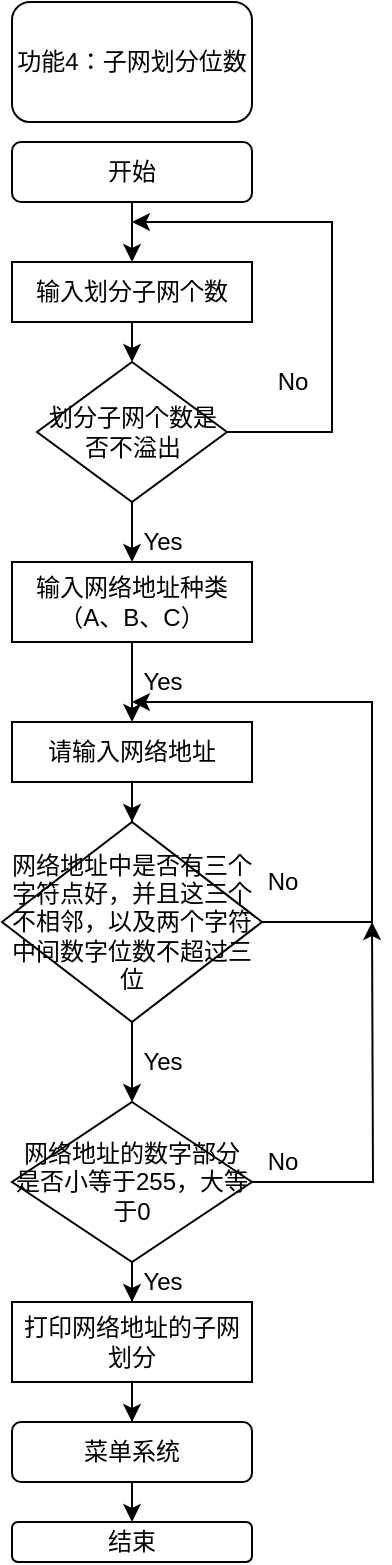 <mxfile version="12.6.5" type="device"><diagram id="C5RBs43oDa-KdzZeNtuy" name="Page-1"><mxGraphModel dx="1463" dy="846" grid="1" gridSize="10" guides="1" tooltips="1" connect="1" arrows="1" fold="1" page="1" pageScale="1" pageWidth="827" pageHeight="1169" math="0" shadow="0"><root><mxCell id="WIyWlLk6GJQsqaUBKTNV-0"/><mxCell id="WIyWlLk6GJQsqaUBKTNV-1" parent="WIyWlLk6GJQsqaUBKTNV-0"/><mxCell id="2e0NPMBcZZqRlCANjOSO-3" style="edgeStyle=orthogonalEdgeStyle;rounded=0;orthogonalLoop=1;jettySize=auto;html=1;entryX=0.5;entryY=0;entryDx=0;entryDy=0;" parent="WIyWlLk6GJQsqaUBKTNV-1" source="WIyWlLk6GJQsqaUBKTNV-3" target="2e0NPMBcZZqRlCANjOSO-2" edge="1"><mxGeometry relative="1" as="geometry"/></mxCell><mxCell id="WIyWlLk6GJQsqaUBKTNV-3" value="开始" style="rounded=1;whiteSpace=wrap;html=1;fontSize=12;glass=0;strokeWidth=1;shadow=0;" parent="WIyWlLk6GJQsqaUBKTNV-1" vertex="1"><mxGeometry x="160" y="100" width="120" height="30" as="geometry"/></mxCell><mxCell id="2e0NPMBcZZqRlCANjOSO-1" value="功能4：子网划分位数" style="rounded=1;whiteSpace=wrap;html=1;" parent="WIyWlLk6GJQsqaUBKTNV-1" vertex="1"><mxGeometry x="160" y="30" width="120" height="60" as="geometry"/></mxCell><mxCell id="VKmH78sDlBognURBvEhr-0" style="edgeStyle=orthogonalEdgeStyle;rounded=0;orthogonalLoop=1;jettySize=auto;html=1;exitX=0.5;exitY=1;exitDx=0;exitDy=0;entryX=0.5;entryY=0;entryDx=0;entryDy=0;fontSize=12;" edge="1" parent="WIyWlLk6GJQsqaUBKTNV-1" source="2e0NPMBcZZqRlCANjOSO-2" target="2e0NPMBcZZqRlCANjOSO-6"><mxGeometry relative="1" as="geometry"/></mxCell><mxCell id="2e0NPMBcZZqRlCANjOSO-2" value="输入划分子网个数" style="rounded=0;whiteSpace=wrap;html=1;" parent="WIyWlLk6GJQsqaUBKTNV-1" vertex="1"><mxGeometry x="160" y="160" width="120" height="30" as="geometry"/></mxCell><mxCell id="2e0NPMBcZZqRlCANjOSO-7" style="edgeStyle=orthogonalEdgeStyle;rounded=0;orthogonalLoop=1;jettySize=auto;html=1;exitX=1;exitY=0.5;exitDx=0;exitDy=0;" parent="WIyWlLk6GJQsqaUBKTNV-1" source="2e0NPMBcZZqRlCANjOSO-6" edge="1"><mxGeometry relative="1" as="geometry"><mxPoint x="220" y="140" as="targetPoint"/><Array as="points"><mxPoint x="320" y="245"/><mxPoint x="320" y="140"/></Array></mxGeometry></mxCell><mxCell id="VKmH78sDlBognURBvEhr-3" style="edgeStyle=orthogonalEdgeStyle;rounded=0;orthogonalLoop=1;jettySize=auto;html=1;exitX=0.5;exitY=1;exitDx=0;exitDy=0;entryX=0.5;entryY=0;entryDx=0;entryDy=0;fontSize=12;" edge="1" parent="WIyWlLk6GJQsqaUBKTNV-1" source="2e0NPMBcZZqRlCANjOSO-6" target="2e0NPMBcZZqRlCANjOSO-11"><mxGeometry relative="1" as="geometry"/></mxCell><mxCell id="2e0NPMBcZZqRlCANjOSO-6" value="划分子网个数是否不溢出" style="rhombus;whiteSpace=wrap;html=1;" parent="WIyWlLk6GJQsqaUBKTNV-1" vertex="1"><mxGeometry x="172.5" y="210" width="95" height="70" as="geometry"/></mxCell><mxCell id="2e0NPMBcZZqRlCANjOSO-8" value="No" style="text;html=1;align=center;verticalAlign=middle;resizable=0;points=[];autosize=1;" parent="WIyWlLk6GJQsqaUBKTNV-1" vertex="1"><mxGeometry x="285" y="210" width="30" height="20" as="geometry"/></mxCell><mxCell id="2e0NPMBcZZqRlCANjOSO-10" value="Yes" style="text;html=1;align=center;verticalAlign=middle;resizable=0;points=[];autosize=1;" parent="WIyWlLk6GJQsqaUBKTNV-1" vertex="1"><mxGeometry x="220" y="360" width="30" height="20" as="geometry"/></mxCell><mxCell id="2e0NPMBcZZqRlCANjOSO-12" style="edgeStyle=orthogonalEdgeStyle;rounded=0;orthogonalLoop=1;jettySize=auto;html=1;exitX=0.5;exitY=1;exitDx=0;exitDy=0;" parent="WIyWlLk6GJQsqaUBKTNV-1" source="2e0NPMBcZZqRlCANjOSO-11" target="2e0NPMBcZZqRlCANjOSO-13" edge="1"><mxGeometry relative="1" as="geometry"><mxPoint x="220" y="530" as="targetPoint"/></mxGeometry></mxCell><mxCell id="2e0NPMBcZZqRlCANjOSO-11" value="输入网络地址种类&lt;br&gt;（A、B、C）" style="rounded=0;whiteSpace=wrap;html=1;" parent="WIyWlLk6GJQsqaUBKTNV-1" vertex="1"><mxGeometry x="160" y="310" width="120" height="40" as="geometry"/></mxCell><mxCell id="2e0NPMBcZZqRlCANjOSO-18" style="edgeStyle=orthogonalEdgeStyle;rounded=0;orthogonalLoop=1;jettySize=auto;html=1;entryX=0.5;entryY=0;entryDx=0;entryDy=0;" parent="WIyWlLk6GJQsqaUBKTNV-1" source="2e0NPMBcZZqRlCANjOSO-13" target="2e0NPMBcZZqRlCANjOSO-14" edge="1"><mxGeometry relative="1" as="geometry"/></mxCell><mxCell id="2e0NPMBcZZqRlCANjOSO-13" value="请输入网络地址" style="rounded=0;whiteSpace=wrap;html=1;" parent="WIyWlLk6GJQsqaUBKTNV-1" vertex="1"><mxGeometry x="160" y="390" width="120" height="30" as="geometry"/></mxCell><mxCell id="2e0NPMBcZZqRlCANjOSO-21" style="edgeStyle=orthogonalEdgeStyle;rounded=0;orthogonalLoop=1;jettySize=auto;html=1;exitX=0.5;exitY=1;exitDx=0;exitDy=0;entryX=0.5;entryY=0;entryDx=0;entryDy=0;" parent="WIyWlLk6GJQsqaUBKTNV-1" source="2e0NPMBcZZqRlCANjOSO-14" target="2e0NPMBcZZqRlCANjOSO-20" edge="1"><mxGeometry relative="1" as="geometry"/></mxCell><mxCell id="VKmH78sDlBognURBvEhr-6" style="edgeStyle=orthogonalEdgeStyle;rounded=0;orthogonalLoop=1;jettySize=auto;html=1;fontSize=12;" edge="1" parent="WIyWlLk6GJQsqaUBKTNV-1" source="2e0NPMBcZZqRlCANjOSO-14"><mxGeometry relative="1" as="geometry"><mxPoint x="220" y="380" as="targetPoint"/><Array as="points"><mxPoint x="340" y="490"/><mxPoint x="340" y="380"/><mxPoint x="240" y="380"/></Array></mxGeometry></mxCell><mxCell id="2e0NPMBcZZqRlCANjOSO-14" value="网络地址中是否有三个字符点好，并且这三个不相邻，以及两个字符中间数字位数不超过三位" style="rhombus;whiteSpace=wrap;html=1;" parent="WIyWlLk6GJQsqaUBKTNV-1" vertex="1"><mxGeometry x="155" y="440" width="130" height="100" as="geometry"/></mxCell><mxCell id="2e0NPMBcZZqRlCANjOSO-27" style="edgeStyle=orthogonalEdgeStyle;rounded=0;orthogonalLoop=1;jettySize=auto;html=1;" parent="WIyWlLk6GJQsqaUBKTNV-1" source="2e0NPMBcZZqRlCANjOSO-20" target="2e0NPMBcZZqRlCANjOSO-28" edge="1"><mxGeometry relative="1" as="geometry"><mxPoint x="220" y="910" as="targetPoint"/></mxGeometry></mxCell><mxCell id="VKmH78sDlBognURBvEhr-7" style="edgeStyle=orthogonalEdgeStyle;rounded=0;orthogonalLoop=1;jettySize=auto;html=1;fontSize=12;" edge="1" parent="WIyWlLk6GJQsqaUBKTNV-1" source="2e0NPMBcZZqRlCANjOSO-20"><mxGeometry relative="1" as="geometry"><mxPoint x="340" y="490" as="targetPoint"/></mxGeometry></mxCell><mxCell id="2e0NPMBcZZqRlCANjOSO-20" value="网络地址的数字部分是否小等于255，大等于0" style="rhombus;whiteSpace=wrap;html=1;" parent="WIyWlLk6GJQsqaUBKTNV-1" vertex="1"><mxGeometry x="160" y="580" width="120" height="80" as="geometry"/></mxCell><mxCell id="2e0NPMBcZZqRlCANjOSO-22" value="Yes" style="text;html=1;align=center;verticalAlign=middle;resizable=0;points=[];autosize=1;" parent="WIyWlLk6GJQsqaUBKTNV-1" vertex="1"><mxGeometry x="220" y="550" width="30" height="20" as="geometry"/></mxCell><mxCell id="2e0NPMBcZZqRlCANjOSO-25" value="No" style="text;html=1;align=center;verticalAlign=middle;resizable=0;points=[];autosize=1;" parent="WIyWlLk6GJQsqaUBKTNV-1" vertex="1"><mxGeometry x="280" y="460" width="30" height="20" as="geometry"/></mxCell><mxCell id="2e0NPMBcZZqRlCANjOSO-26" value="No" style="text;html=1;align=center;verticalAlign=middle;resizable=0;points=[];autosize=1;" parent="WIyWlLk6GJQsqaUBKTNV-1" vertex="1"><mxGeometry x="280" y="600" width="30" height="20" as="geometry"/></mxCell><mxCell id="2e0NPMBcZZqRlCANjOSO-30" style="edgeStyle=orthogonalEdgeStyle;rounded=0;orthogonalLoop=1;jettySize=auto;html=1;entryX=0.5;entryY=0;entryDx=0;entryDy=0;" parent="WIyWlLk6GJQsqaUBKTNV-1" source="2e0NPMBcZZqRlCANjOSO-28" target="2e0NPMBcZZqRlCANjOSO-29" edge="1"><mxGeometry relative="1" as="geometry"/></mxCell><mxCell id="2e0NPMBcZZqRlCANjOSO-28" value="打印网络地址的子网划分" style="rounded=0;whiteSpace=wrap;html=1;" parent="WIyWlLk6GJQsqaUBKTNV-1" vertex="1"><mxGeometry x="160" y="680" width="120" height="40" as="geometry"/></mxCell><mxCell id="VKmH78sDlBognURBvEhr-9" style="edgeStyle=orthogonalEdgeStyle;rounded=0;orthogonalLoop=1;jettySize=auto;html=1;exitX=0.5;exitY=1;exitDx=0;exitDy=0;entryX=0.5;entryY=0;entryDx=0;entryDy=0;fontSize=12;" edge="1" parent="WIyWlLk6GJQsqaUBKTNV-1" source="2e0NPMBcZZqRlCANjOSO-29" target="VKmH78sDlBognURBvEhr-8"><mxGeometry relative="1" as="geometry"/></mxCell><mxCell id="2e0NPMBcZZqRlCANjOSO-29" value="菜单系统" style="rounded=1;whiteSpace=wrap;html=1;" parent="WIyWlLk6GJQsqaUBKTNV-1" vertex="1"><mxGeometry x="160" y="740" width="120" height="30" as="geometry"/></mxCell><mxCell id="2e0NPMBcZZqRlCANjOSO-31" value="Yes" style="text;html=1;align=center;verticalAlign=middle;resizable=0;points=[];autosize=1;" parent="WIyWlLk6GJQsqaUBKTNV-1" vertex="1"><mxGeometry x="220" y="660" width="30" height="20" as="geometry"/></mxCell><mxCell id="VKmH78sDlBognURBvEhr-5" value="Yes" style="text;html=1;align=center;verticalAlign=middle;resizable=0;points=[];autosize=1;fontSize=12;" vertex="1" parent="WIyWlLk6GJQsqaUBKTNV-1"><mxGeometry x="220" y="290" width="30" height="20" as="geometry"/></mxCell><mxCell id="VKmH78sDlBognURBvEhr-8" value="结束" style="rounded=1;whiteSpace=wrap;html=1;fontSize=12;" vertex="1" parent="WIyWlLk6GJQsqaUBKTNV-1"><mxGeometry x="160" y="790" width="120" height="20" as="geometry"/></mxCell></root></mxGraphModel></diagram></mxfile>
